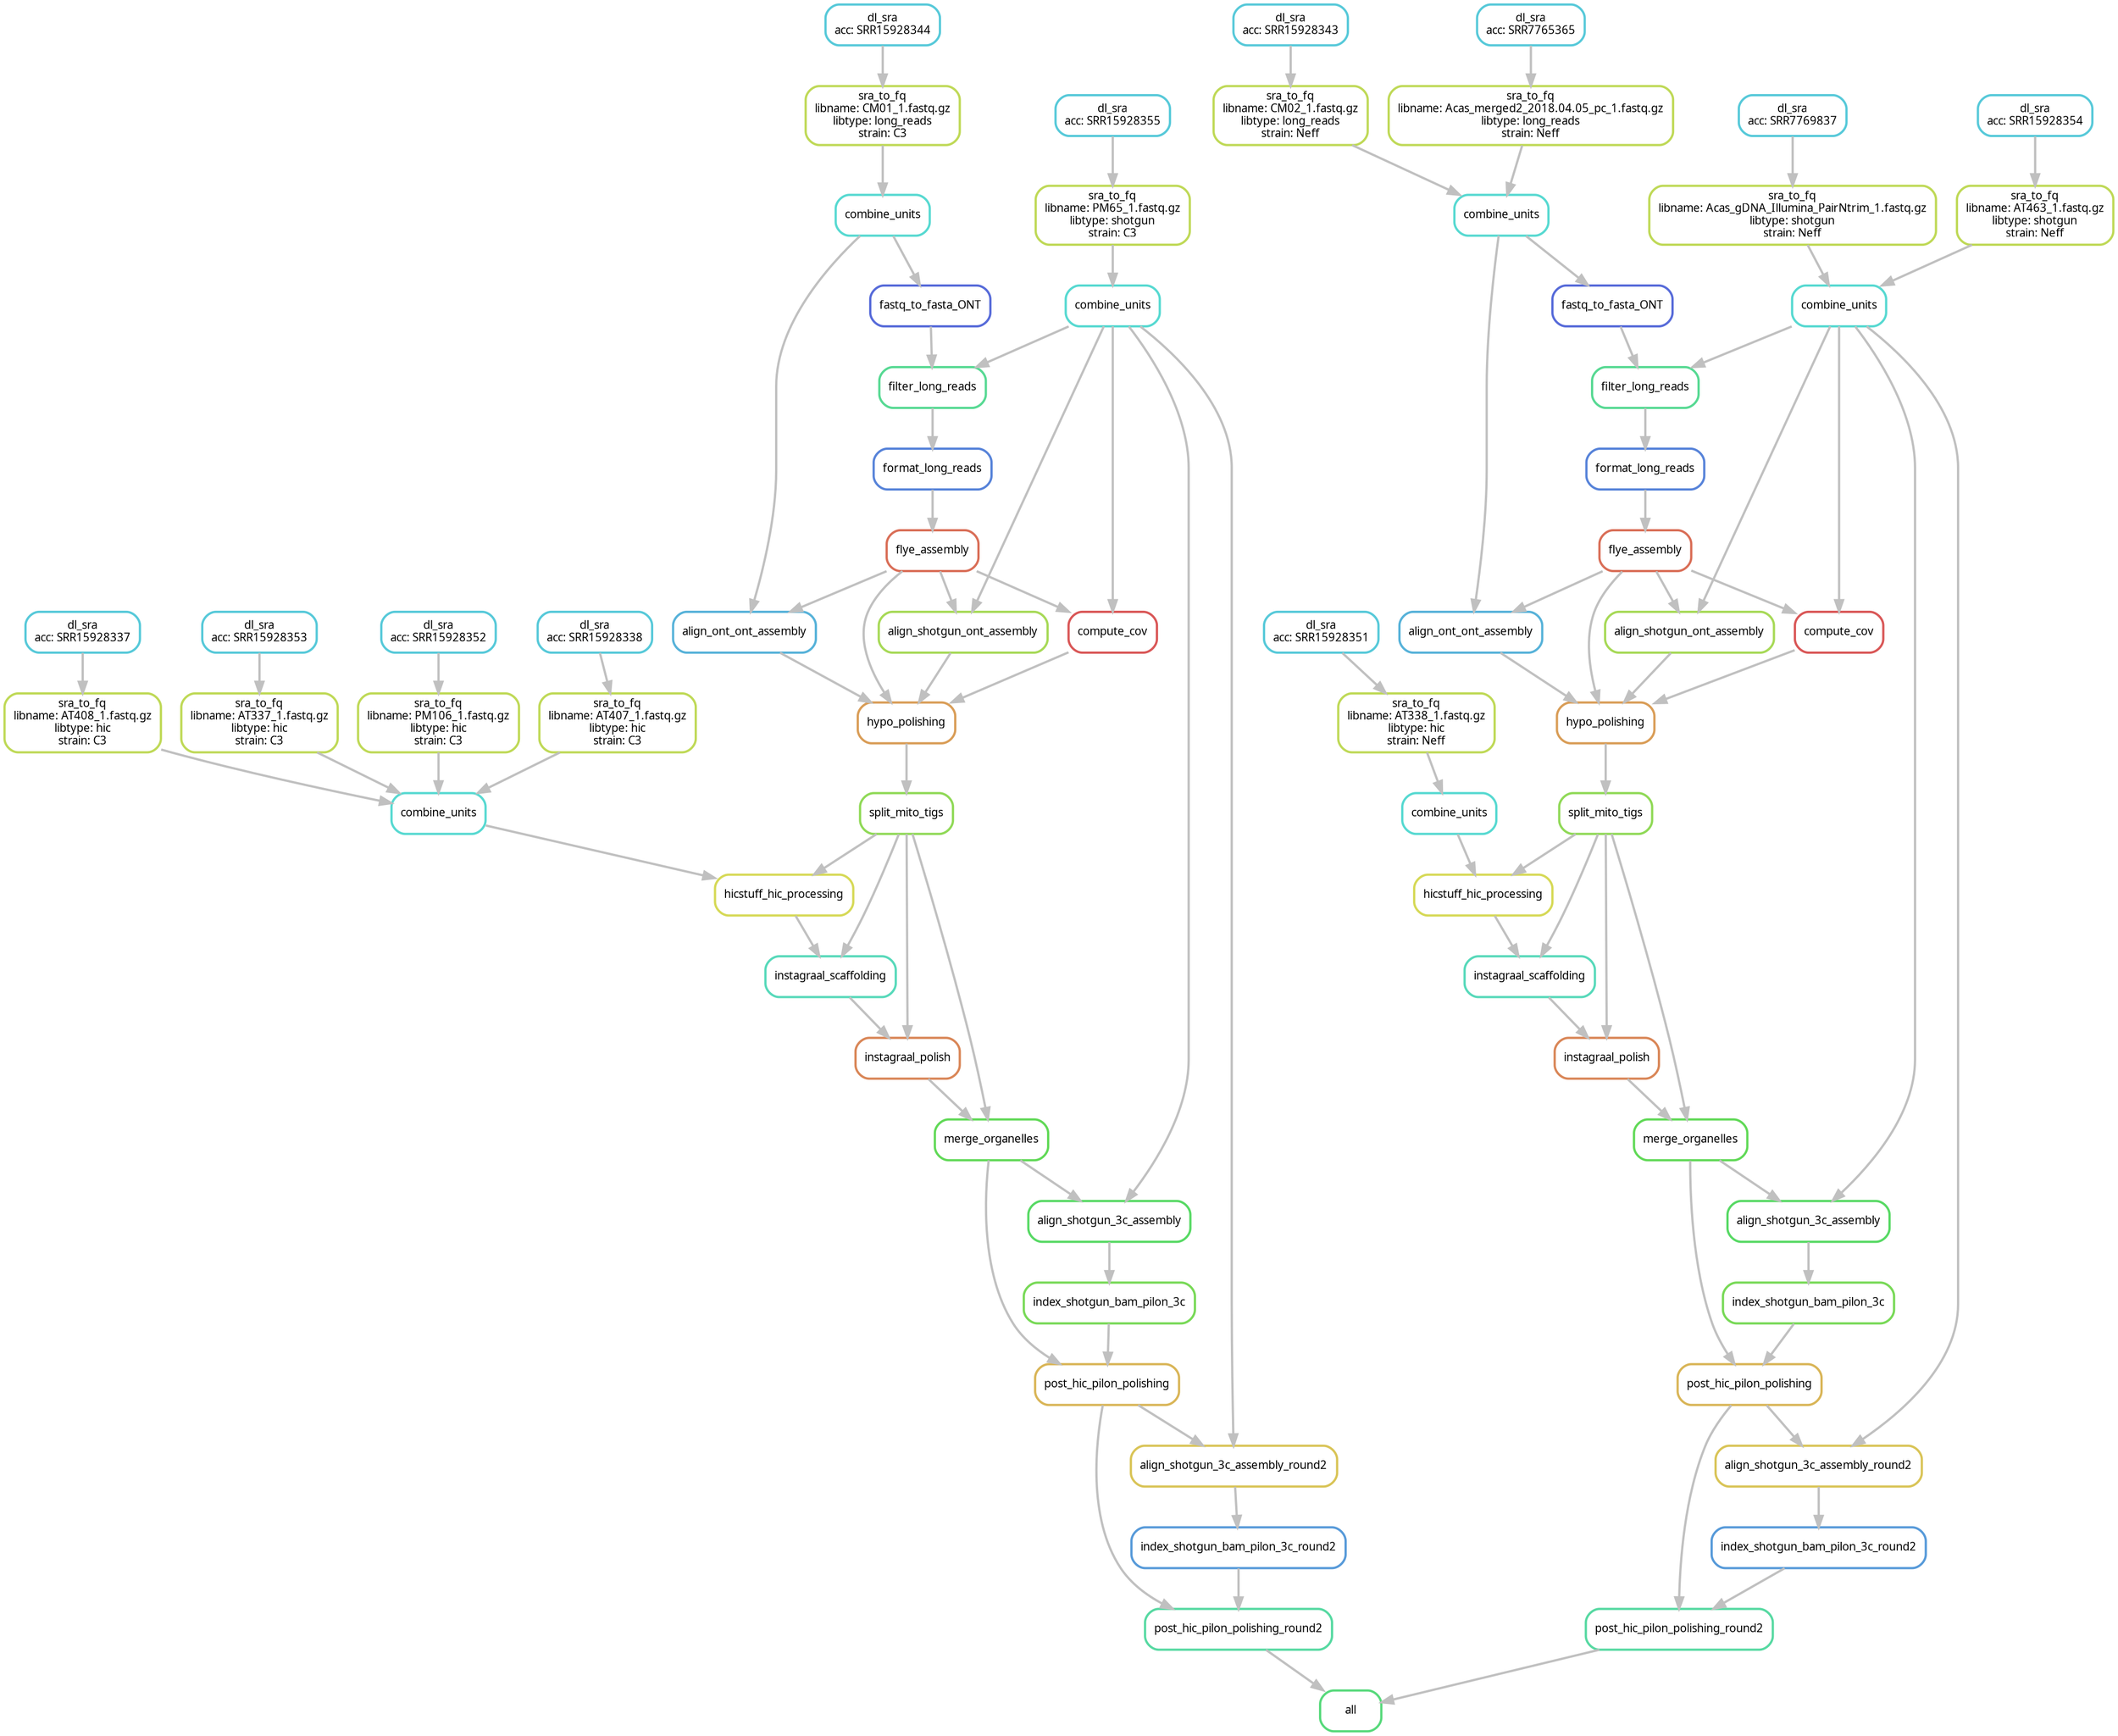 digraph snakemake_dag {
    graph[bgcolor=white, margin=0];
    node[shape=box, style=rounded, fontname=sans,                 fontsize=10, penwidth=2];
    edge[penwidth=2, color=grey];
	0[label = "all", color = "0.38 0.6 0.85", style="rounded"];
	1[label = "post_hic_pilon_polishing_round2", color = "0.43 0.6 0.85", style="rounded"];
	2[label = "index_shotgun_bam_pilon_3c_round2", color = "0.58 0.6 0.85", style="rounded"];
	3[label = "align_shotgun_3c_assembly_round2", color = "0.14 0.6 0.85", style="rounded"];
	4[label = "combine_units", color = "0.49 0.6 0.85", style="rounded"];
	5[label = "sra_to_fq\nlibname: PM65_1.fastq.gz\nlibtype: shotgun\nstrain: C3", color = "0.20 0.6 0.85", style="rounded"];
	6[label = "dl_sra\nacc: SRR15928355", color = "0.52 0.6 0.85", style="rounded"];
	7[label = "post_hic_pilon_polishing", color = "0.12 0.6 0.85", style="rounded"];
	8[label = "index_shotgun_bam_pilon_3c", color = "0.29 0.6 0.85", style="rounded"];
	9[label = "align_shotgun_3c_assembly", color = "0.35 0.6 0.85", style="rounded"];
	10[label = "merge_organelles", color = "0.32 0.6 0.85", style="rounded"];
	11[label = "instagraal_polish", color = "0.06 0.6 0.85", style="rounded"];
	12[label = "split_mito_tigs", color = "0.26 0.6 0.85", style="rounded"];
	13[label = "hypo_polishing", color = "0.09 0.6 0.85", style="rounded"];
	14[label = "align_shotgun_ont_assembly", color = "0.23 0.6 0.85", style="rounded"];
	15[label = "flye_assembly", color = "0.03 0.6 0.85", style="rounded"];
	16[label = "format_long_reads", color = "0.61 0.6 0.85", style="rounded"];
	17[label = "filter_long_reads", color = "0.41 0.6 0.85", style="rounded"];
	18[label = "fastq_to_fasta_ONT", color = "0.64 0.6 0.85", style="rounded"];
	19[label = "combine_units", color = "0.49 0.6 0.85", style="rounded"];
	20[label = "sra_to_fq\nlibname: CM01_1.fastq.gz\nlibtype: long_reads\nstrain: C3", color = "0.20 0.6 0.85", style="rounded"];
	21[label = "dl_sra\nacc: SRR15928344", color = "0.52 0.6 0.85", style="rounded"];
	22[label = "align_ont_ont_assembly", color = "0.55 0.6 0.85", style="rounded"];
	23[label = "compute_cov", color = "0.00 0.6 0.85", style="rounded"];
	24[label = "instagraal_scaffolding", color = "0.46 0.6 0.85", style="rounded"];
	25[label = "hicstuff_hic_processing", color = "0.17 0.6 0.85", style="rounded"];
	26[label = "combine_units", color = "0.49 0.6 0.85", style="rounded"];
	27[label = "sra_to_fq\nlibname: AT337_1.fastq.gz\nlibtype: hic\nstrain: C3", color = "0.20 0.6 0.85", style="rounded"];
	28[label = "dl_sra\nacc: SRR15928353", color = "0.52 0.6 0.85", style="rounded"];
	29[label = "sra_to_fq\nlibname: PM106_1.fastq.gz\nlibtype: hic\nstrain: C3", color = "0.20 0.6 0.85", style="rounded"];
	30[label = "dl_sra\nacc: SRR15928352", color = "0.52 0.6 0.85", style="rounded"];
	31[label = "sra_to_fq\nlibname: AT407_1.fastq.gz\nlibtype: hic\nstrain: C3", color = "0.20 0.6 0.85", style="rounded"];
	32[label = "dl_sra\nacc: SRR15928338", color = "0.52 0.6 0.85", style="rounded"];
	33[label = "sra_to_fq\nlibname: AT408_1.fastq.gz\nlibtype: hic\nstrain: C3", color = "0.20 0.6 0.85", style="rounded"];
	34[label = "dl_sra\nacc: SRR15928337", color = "0.52 0.6 0.85", style="rounded"];
	35[label = "post_hic_pilon_polishing_round2", color = "0.43 0.6 0.85", style="rounded"];
	36[label = "index_shotgun_bam_pilon_3c_round2", color = "0.58 0.6 0.85", style="rounded"];
	37[label = "align_shotgun_3c_assembly_round2", color = "0.14 0.6 0.85", style="rounded"];
	38[label = "combine_units", color = "0.49 0.6 0.85", style="rounded"];
	39[label = "sra_to_fq\nlibname: AT463_1.fastq.gz\nlibtype: shotgun\nstrain: Neff", color = "0.20 0.6 0.85", style="rounded"];
	40[label = "dl_sra\nacc: SRR15928354", color = "0.52 0.6 0.85", style="rounded"];
	41[label = "sra_to_fq\nlibname: Acas_gDNA_Illumina_PairNtrim_1.fastq.gz\nlibtype: shotgun\nstrain: Neff", color = "0.20 0.6 0.85", style="rounded"];
	42[label = "dl_sra\nacc: SRR7769837", color = "0.52 0.6 0.85", style="rounded"];
	43[label = "post_hic_pilon_polishing", color = "0.12 0.6 0.85", style="rounded"];
	44[label = "index_shotgun_bam_pilon_3c", color = "0.29 0.6 0.85", style="rounded"];
	45[label = "align_shotgun_3c_assembly", color = "0.35 0.6 0.85", style="rounded"];
	46[label = "merge_organelles", color = "0.32 0.6 0.85", style="rounded"];
	47[label = "instagraal_polish", color = "0.06 0.6 0.85", style="rounded"];
	48[label = "split_mito_tigs", color = "0.26 0.6 0.85", style="rounded"];
	49[label = "hypo_polishing", color = "0.09 0.6 0.85", style="rounded"];
	50[label = "align_shotgun_ont_assembly", color = "0.23 0.6 0.85", style="rounded"];
	51[label = "flye_assembly", color = "0.03 0.6 0.85", style="rounded"];
	52[label = "format_long_reads", color = "0.61 0.6 0.85", style="rounded"];
	53[label = "filter_long_reads", color = "0.41 0.6 0.85", style="rounded"];
	54[label = "fastq_to_fasta_ONT", color = "0.64 0.6 0.85", style="rounded"];
	55[label = "combine_units", color = "0.49 0.6 0.85", style="rounded"];
	56[label = "sra_to_fq\nlibname: CM02_1.fastq.gz\nlibtype: long_reads\nstrain: Neff", color = "0.20 0.6 0.85", style="rounded"];
	57[label = "dl_sra\nacc: SRR15928343", color = "0.52 0.6 0.85", style="rounded"];
	58[label = "sra_to_fq\nlibname: Acas_merged2_2018.04.05_pc_1.fastq.gz\nlibtype: long_reads\nstrain: Neff", color = "0.20 0.6 0.85", style="rounded"];
	59[label = "dl_sra\nacc: SRR7765365", color = "0.52 0.6 0.85", style="rounded"];
	60[label = "align_ont_ont_assembly", color = "0.55 0.6 0.85", style="rounded"];
	61[label = "compute_cov", color = "0.00 0.6 0.85", style="rounded"];
	62[label = "instagraal_scaffolding", color = "0.46 0.6 0.85", style="rounded"];
	63[label = "hicstuff_hic_processing", color = "0.17 0.6 0.85", style="rounded"];
	64[label = "combine_units", color = "0.49 0.6 0.85", style="rounded"];
	65[label = "sra_to_fq\nlibname: AT338_1.fastq.gz\nlibtype: hic\nstrain: Neff", color = "0.20 0.6 0.85", style="rounded"];
	66[label = "dl_sra\nacc: SRR15928351", color = "0.52 0.6 0.85", style="rounded"];
	1 -> 0
	35 -> 0
	2 -> 1
	7 -> 1
	3 -> 2
	4 -> 3
	7 -> 3
	5 -> 4
	6 -> 5
	8 -> 7
	10 -> 7
	9 -> 8
	4 -> 9
	10 -> 9
	11 -> 10
	12 -> 10
	12 -> 11
	24 -> 11
	13 -> 12
	14 -> 13
	22 -> 13
	15 -> 13
	23 -> 13
	4 -> 14
	15 -> 14
	16 -> 15
	17 -> 16
	18 -> 17
	4 -> 17
	19 -> 18
	20 -> 19
	21 -> 20
	19 -> 22
	15 -> 22
	4 -> 23
	15 -> 23
	12 -> 24
	25 -> 24
	26 -> 25
	12 -> 25
	27 -> 26
	29 -> 26
	31 -> 26
	33 -> 26
	28 -> 27
	30 -> 29
	32 -> 31
	34 -> 33
	36 -> 35
	43 -> 35
	37 -> 36
	38 -> 37
	43 -> 37
	39 -> 38
	41 -> 38
	40 -> 39
	42 -> 41
	44 -> 43
	46 -> 43
	45 -> 44
	38 -> 45
	46 -> 45
	47 -> 46
	48 -> 46
	48 -> 47
	62 -> 47
	49 -> 48
	50 -> 49
	60 -> 49
	51 -> 49
	61 -> 49
	38 -> 50
	51 -> 50
	52 -> 51
	53 -> 52
	54 -> 53
	38 -> 53
	55 -> 54
	56 -> 55
	58 -> 55
	57 -> 56
	59 -> 58
	55 -> 60
	51 -> 60
	38 -> 61
	51 -> 61
	48 -> 62
	63 -> 62
	64 -> 63
	48 -> 63
	65 -> 64
	66 -> 65
}            
